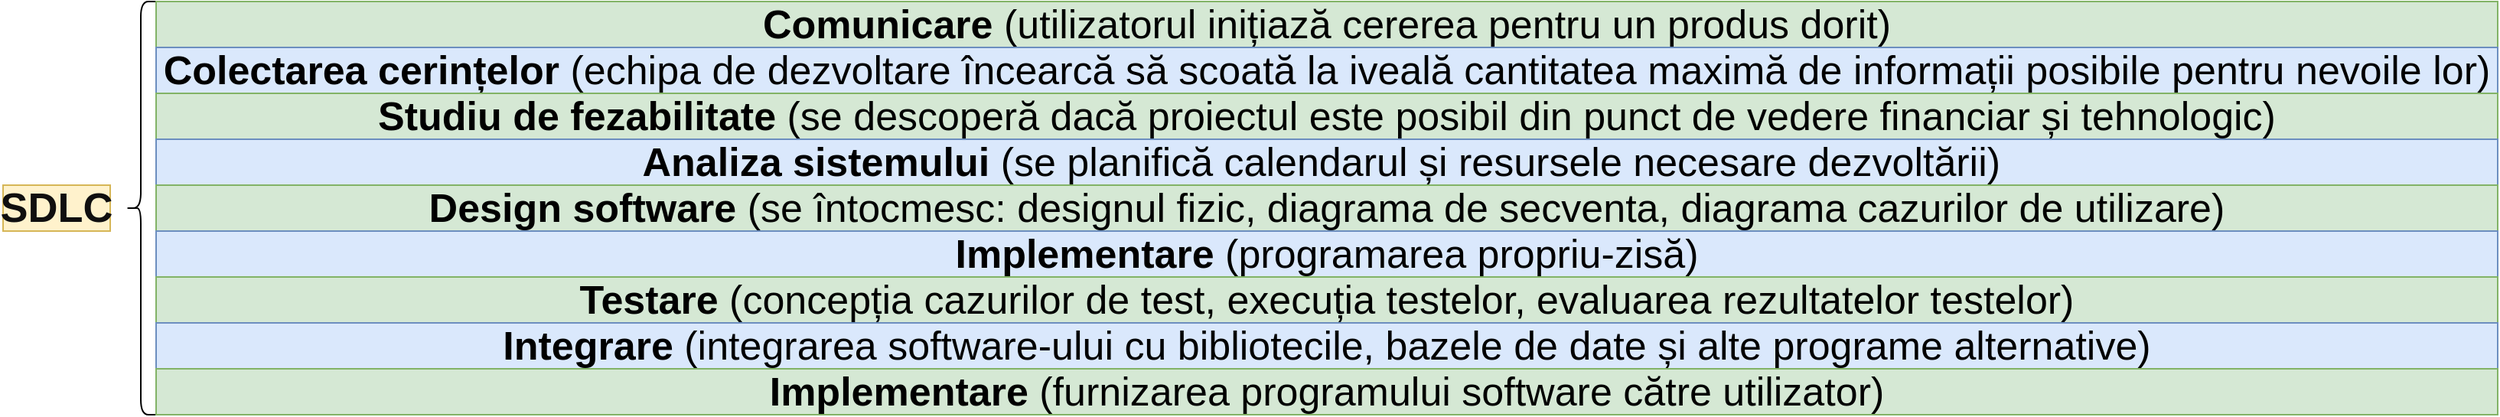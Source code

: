 <mxfile version="26.0.16">
  <diagram name="Pagină-1" id="yfQi2nZRh6jC_jYTf5XR">
    <mxGraphModel dx="1909" dy="1144" grid="1" gridSize="10" guides="1" tooltips="1" connect="1" arrows="1" fold="1" page="1" pageScale="1" pageWidth="827" pageHeight="1169" math="0" shadow="0">
      <root>
        <mxCell id="0" />
        <mxCell id="1" parent="0" />
        <mxCell id="vvllrhGhZsLpy2uGpjqR-1" value="&lt;b&gt;&lt;font style=&quot;color: light-dark(rgb(16, 15, 15), rgb(205, 205, 255)); font-size: 27px;&quot;&gt;SDLC&lt;/font&gt;&lt;/b&gt;" style="text;html=1;align=center;verticalAlign=middle;whiteSpace=wrap;rounded=0;fillColor=#fff2cc;strokeColor=#d6b656;" parent="1" vertex="1">
          <mxGeometry x="10" y="330" width="70" height="30" as="geometry" />
        </mxCell>
        <mxCell id="vvllrhGhZsLpy2uGpjqR-4" value="" style="shape=curlyBracket;whiteSpace=wrap;html=1;rounded=1;labelPosition=left;verticalLabelPosition=middle;align=right;verticalAlign=middle;size=0.5;" parent="1" vertex="1">
          <mxGeometry x="90" y="210" width="20" height="270" as="geometry" />
        </mxCell>
        <mxCell id="vvllrhGhZsLpy2uGpjqR-5" value="&lt;font style=&quot;font-size: 26px;&quot;&gt;&lt;b style=&quot;&quot;&gt;Comunicare&lt;/b&gt;&amp;nbsp;(utilizatorul inițiază cererea pentru un produs dorit)&lt;/font&gt;" style="text;html=1;align=center;verticalAlign=middle;whiteSpace=wrap;rounded=0;fillColor=#d5e8d4;strokeColor=#82b366;" parent="1" vertex="1">
          <mxGeometry x="110" y="210" width="1530" height="30" as="geometry" />
        </mxCell>
        <mxCell id="vvllrhGhZsLpy2uGpjqR-6" value="&lt;font style=&quot;font-size: 26px;&quot;&gt;&lt;b style=&quot;&quot;&gt;Colectarea cerințelor&lt;/b&gt;&amp;nbsp;(echipa de dezvoltare încearcă să scoată la iveală cantitatea maximă de informații posibile pentru nevoile lor)&lt;/font&gt;" style="text;html=1;align=center;verticalAlign=middle;whiteSpace=wrap;rounded=0;fillColor=#dae8fc;strokeColor=#6c8ebf;" parent="1" vertex="1">
          <mxGeometry x="110" y="240" width="1530" height="30" as="geometry" />
        </mxCell>
        <mxCell id="vvllrhGhZsLpy2uGpjqR-7" value="&lt;font style=&quot;font-size: 26px;&quot;&gt;&lt;b style=&quot;&quot;&gt;Studiu de fezabilitate&lt;/b&gt; (se descoperă dacă proiectul este posibil din punct de vedere financiar și tehnologic)&lt;/font&gt;" style="text;html=1;align=center;verticalAlign=middle;whiteSpace=wrap;rounded=0;fillColor=#d5e8d4;strokeColor=#82b366;" parent="1" vertex="1">
          <mxGeometry x="110" y="270" width="1530" height="30" as="geometry" />
        </mxCell>
        <mxCell id="vvllrhGhZsLpy2uGpjqR-8" value="&lt;font style=&quot;font-size: 26px;&quot;&gt;&lt;b style=&quot;&quot;&gt;Analiza sistemului&lt;/b&gt; (se planifică calendarul și resursele necesare dezvoltării)&amp;nbsp;&lt;/font&gt;" style="text;html=1;align=center;verticalAlign=middle;whiteSpace=wrap;rounded=0;fillColor=#dae8fc;strokeColor=#6c8ebf;" parent="1" vertex="1">
          <mxGeometry x="110" y="300" width="1530" height="30" as="geometry" />
        </mxCell>
        <mxCell id="vvllrhGhZsLpy2uGpjqR-9" value="&lt;font style=&quot;font-size: 26px;&quot;&gt;&lt;b style=&quot;&quot;&gt;Design software&lt;/b&gt; (se întocmesc: designul fizic, diagrama de secventa, diagrama cazurilor de utilizare)&lt;/font&gt;" style="text;html=1;align=center;verticalAlign=middle;whiteSpace=wrap;rounded=0;fillColor=#d5e8d4;strokeColor=#82b366;" parent="1" vertex="1">
          <mxGeometry x="110" y="330" width="1530" height="30" as="geometry" />
        </mxCell>
        <mxCell id="vvllrhGhZsLpy2uGpjqR-10" value="&lt;font style=&quot;font-size: 26px;&quot;&gt;&lt;b style=&quot;&quot;&gt;Implementare&lt;/b&gt; (programarea propriu-zisă)&lt;/font&gt;" style="text;html=1;align=center;verticalAlign=middle;whiteSpace=wrap;rounded=0;fillColor=#dae8fc;strokeColor=#6c8ebf;" parent="1" vertex="1">
          <mxGeometry x="110" y="360" width="1530" height="30" as="geometry" />
        </mxCell>
        <mxCell id="vvllrhGhZsLpy2uGpjqR-11" value="&lt;font style=&quot;font-size: 26px;&quot;&gt;&lt;b style=&quot;&quot;&gt;Testare&lt;/b&gt; (concepția cazurilor de test, execuția testelor, evaluarea rezultatelor testelor)&lt;/font&gt;" style="text;html=1;align=center;verticalAlign=middle;whiteSpace=wrap;rounded=0;fillColor=#d5e8d4;strokeColor=#82b366;" parent="1" vertex="1">
          <mxGeometry x="110" y="390" width="1530" height="30" as="geometry" />
        </mxCell>
        <mxCell id="vvllrhGhZsLpy2uGpjqR-12" value="&lt;font style=&quot;font-size: 26px;&quot;&gt;&lt;b style=&quot;&quot;&gt;Integrare&lt;/b&gt; (integrarea software-ului cu bibliotecile, bazele de date și alte programe alternative)&lt;/font&gt;" style="text;html=1;align=center;verticalAlign=middle;whiteSpace=wrap;rounded=0;fillColor=#dae8fc;strokeColor=#6c8ebf;" parent="1" vertex="1">
          <mxGeometry x="110" y="420" width="1530" height="30" as="geometry" />
        </mxCell>
        <mxCell id="vvllrhGhZsLpy2uGpjqR-13" value="&lt;font style=&quot;font-size: 26px;&quot;&gt;&lt;b style=&quot;&quot;&gt;Implementare &lt;/b&gt;(furnizarea programului software către utilizator)&lt;/font&gt;" style="text;html=1;align=center;verticalAlign=middle;whiteSpace=wrap;rounded=0;fillColor=#d5e8d4;strokeColor=#82b366;" parent="1" vertex="1">
          <mxGeometry x="110" y="450" width="1530" height="30" as="geometry" />
        </mxCell>
      </root>
    </mxGraphModel>
  </diagram>
</mxfile>
